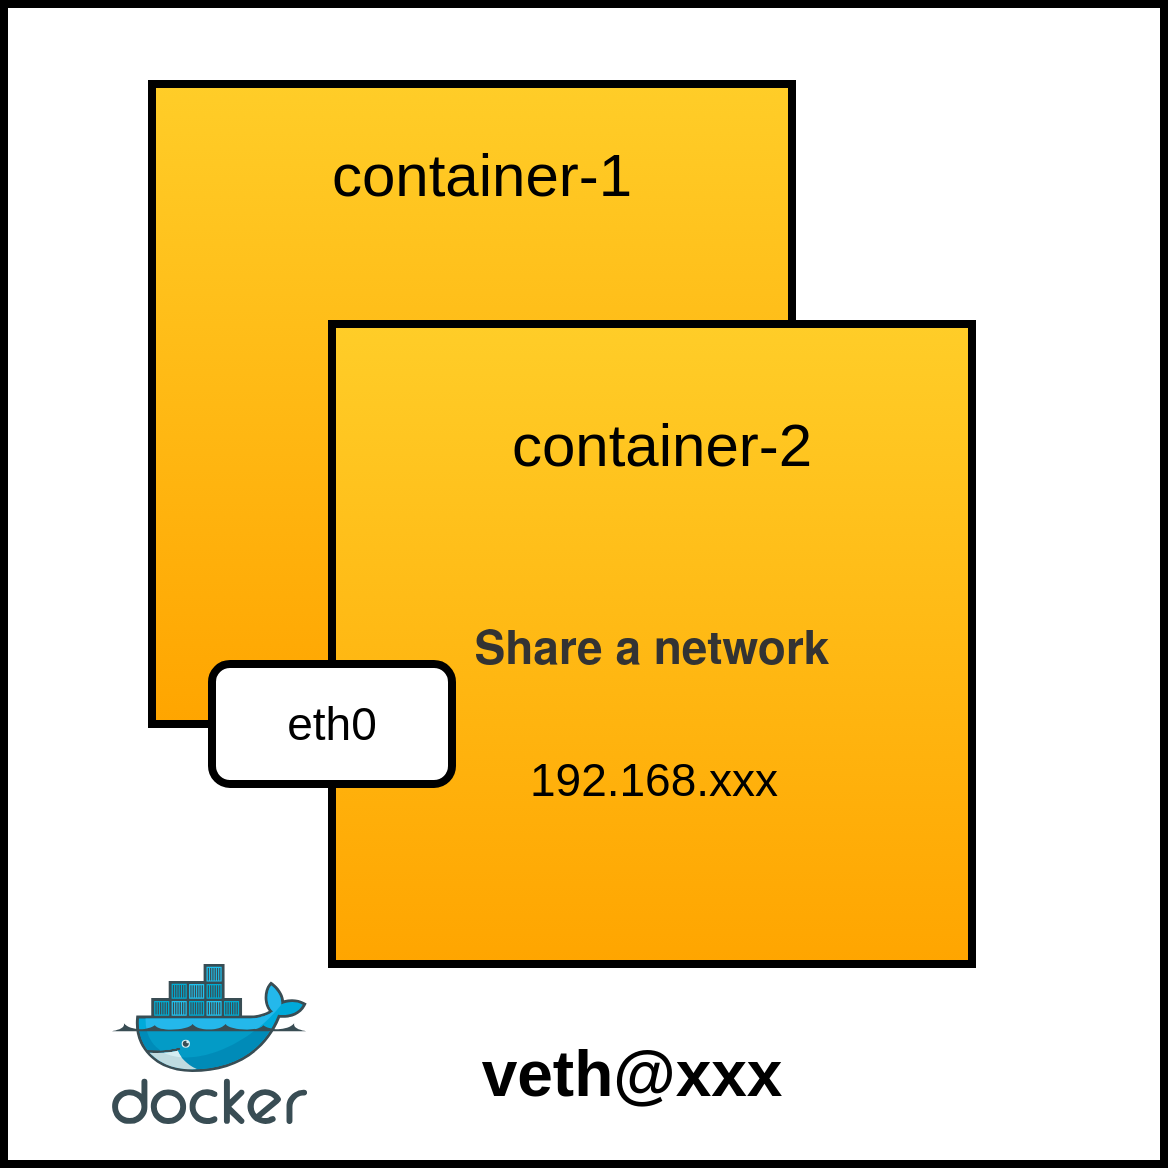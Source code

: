 <mxfile version="17.4.5" type="github">
  <diagram id="b_CG-OrKG5c0VqqqdrGs" name="第 1 页">
    <mxGraphModel dx="1039" dy="797" grid="1" gridSize="10" guides="1" tooltips="1" connect="1" arrows="1" fold="1" page="1" pageScale="1" pageWidth="1169" pageHeight="1654" math="0" shadow="0">
      <root>
        <mxCell id="0" />
        <mxCell id="1" parent="0" />
        <mxCell id="NCXxPQ6cSu1F1KOrD2qf-3" value="" style="whiteSpace=wrap;html=1;aspect=fixed;strokeWidth=4;gradientColor=#ffffff;strokeColor=#000000;" parent="1" vertex="1">
          <mxGeometry x="256" y="50" width="580" height="580" as="geometry" />
        </mxCell>
        <mxCell id="NCXxPQ6cSu1F1KOrD2qf-10" value="" style="group" parent="1" vertex="1" connectable="0">
          <mxGeometry x="330" y="90" width="450" height="450" as="geometry" />
        </mxCell>
        <mxCell id="NCXxPQ6cSu1F1KOrD2qf-4" value="" style="whiteSpace=wrap;html=1;aspect=fixed;strokeWidth=4;fillColor=#ffcd28;gradientColor=#ffa500;strokeColor=#000000;" parent="NCXxPQ6cSu1F1KOrD2qf-10" vertex="1">
          <mxGeometry width="320" height="320" as="geometry" />
        </mxCell>
        <mxCell id="NCXxPQ6cSu1F1KOrD2qf-8" value="&lt;font style=&quot;font-size: 30px&quot;&gt;container-1&lt;/font&gt;" style="text;html=1;strokeColor=none;fillColor=none;align=center;verticalAlign=middle;whiteSpace=wrap;rounded=0;" parent="NCXxPQ6cSu1F1KOrD2qf-10" vertex="1">
          <mxGeometry x="80" y="30" width="170" height="30" as="geometry" />
        </mxCell>
        <mxCell id="NCXxPQ6cSu1F1KOrD2qf-11" value="" style="group" parent="NCXxPQ6cSu1F1KOrD2qf-10" vertex="1" connectable="0">
          <mxGeometry x="90" y="120" width="320" height="320" as="geometry" />
        </mxCell>
        <mxCell id="NCXxPQ6cSu1F1KOrD2qf-6" value="&lt;span style=&quot;color: rgb(51 , 51 , 51) ; font-family: &amp;#34;helvetica neue&amp;#34; , &amp;#34;helvetica&amp;#34; , &amp;#34;arial&amp;#34; , &amp;#34;hiragino sans gb&amp;#34; , &amp;#34;hiragino sans gb w3&amp;#34; , &amp;#34;microsoft yahei ui&amp;#34; , &amp;#34;microsoft yahei&amp;#34; , sans-serif&quot;&gt;&lt;font style=&quot;font-size: 23px&quot;&gt;&lt;b&gt;Share a network&lt;/b&gt;&lt;/font&gt;&lt;/span&gt;" style="whiteSpace=wrap;html=1;aspect=fixed;strokeWidth=4;fillColor=#ffcd28;gradientColor=#ffa500;strokeColor=#000000;" parent="NCXxPQ6cSu1F1KOrD2qf-11" vertex="1">
          <mxGeometry width="320" height="320" as="geometry" />
        </mxCell>
        <mxCell id="NCXxPQ6cSu1F1KOrD2qf-7" value="&lt;font style=&quot;font-size: 30px&quot;&gt;container-2&lt;/font&gt;" style="text;html=1;strokeColor=none;fillColor=none;align=center;verticalAlign=middle;whiteSpace=wrap;rounded=0;" parent="NCXxPQ6cSu1F1KOrD2qf-11" vertex="1">
          <mxGeometry x="80" y="45" width="170" height="30" as="geometry" />
        </mxCell>
        <mxCell id="NCXxPQ6cSu1F1KOrD2qf-17" value="192.168.xxx" style="text;html=1;strokeColor=none;fillColor=none;align=center;verticalAlign=middle;whiteSpace=wrap;rounded=0;fontSize=23;" parent="NCXxPQ6cSu1F1KOrD2qf-11" vertex="1">
          <mxGeometry x="131" y="213" width="60" height="30" as="geometry" />
        </mxCell>
        <mxCell id="NCXxPQ6cSu1F1KOrD2qf-18" value="eth0" style="rounded=1;whiteSpace=wrap;html=1;fontSize=23;strokeColor=#000000;strokeWidth=4;gradientColor=#ffffff;" parent="NCXxPQ6cSu1F1KOrD2qf-11" vertex="1">
          <mxGeometry x="-60" y="170" width="120" height="60" as="geometry" />
        </mxCell>
        <mxCell id="NCXxPQ6cSu1F1KOrD2qf-19" value="&lt;b&gt;&lt;font style=&quot;font-size: 32px&quot;&gt;veth@xxx&lt;/font&gt;&lt;/b&gt;" style="text;html=1;strokeColor=none;fillColor=none;align=center;verticalAlign=middle;whiteSpace=wrap;rounded=0;fontSize=23;" parent="1" vertex="1">
          <mxGeometry x="540" y="570" width="60" height="30" as="geometry" />
        </mxCell>
        <mxCell id="VhXoRk6tJXzCMAHRvKZj-1" value="" style="sketch=0;aspect=fixed;html=1;points=[];align=center;image;fontSize=12;image=img/lib/mscae/Docker.svg;dashed=1;strokeColor=#000000;strokeWidth=4;gradientColor=#ffffff;" vertex="1" parent="1">
          <mxGeometry x="310" y="530" width="97.56" height="80" as="geometry" />
        </mxCell>
      </root>
    </mxGraphModel>
  </diagram>
</mxfile>
